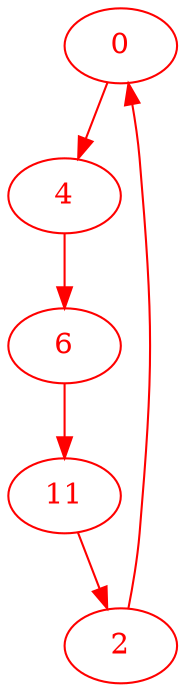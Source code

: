 digraph g{
node [color = red, fontcolor=red]; 0 2 4 6 11 ;
0 -> 4 [color=red] ;
2 -> 0 [color=red] ;
4 -> 6 [color=red] ;
6 -> 11 [color=red] ;
11 -> 2 [color=red] ;
}
